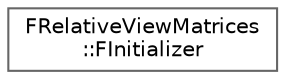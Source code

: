 digraph "Graphical Class Hierarchy"
{
 // INTERACTIVE_SVG=YES
 // LATEX_PDF_SIZE
  bgcolor="transparent";
  edge [fontname=Helvetica,fontsize=10,labelfontname=Helvetica,labelfontsize=10];
  node [fontname=Helvetica,fontsize=10,shape=box,height=0.2,width=0.4];
  rankdir="LR";
  Node0 [id="Node000000",label="FRelativeViewMatrices\l::FInitializer",height=0.2,width=0.4,color="grey40", fillcolor="white", style="filled",URL="$d7/dba/structFRelativeViewMatrices_1_1FInitializer.html",tooltip=" "];
}
